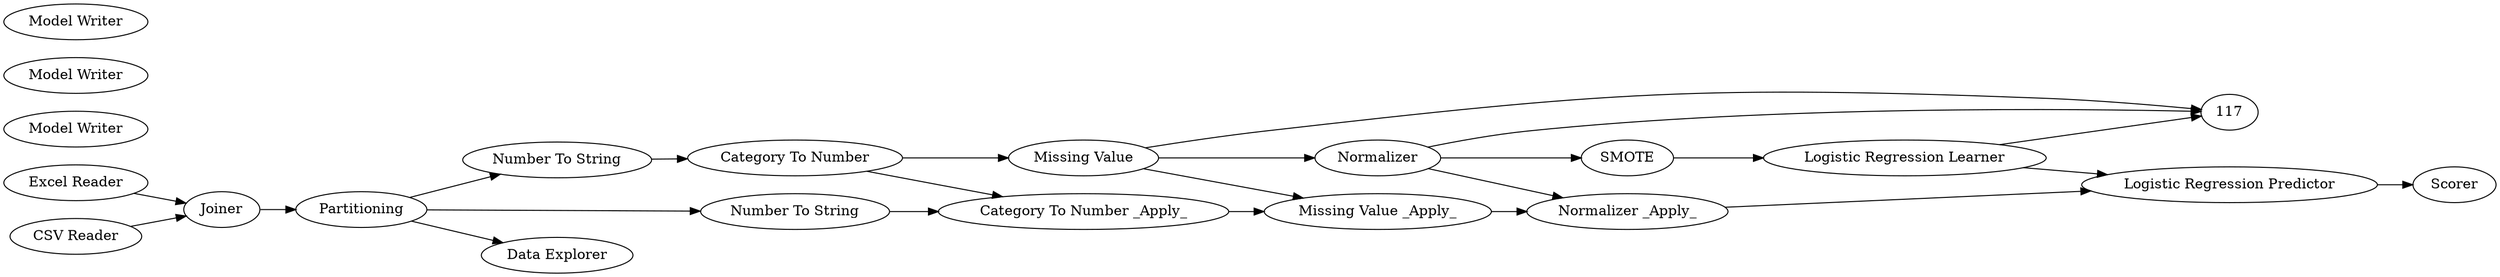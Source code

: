 digraph {
	61 [label=Partitioning]
	95 [label=Joiner]
	100 [label="Number To String"]
	103 [label="Excel Reader"]
	105 [label="CSV Reader"]
	106 [label=Scorer]
	109 [label="Logistic Regression Learner"]
	110 [label="Logistic Regression Predictor"]
	111 [label="Missing Value"]
	112 [label="Missing Value _Apply_"]
	113 [label=Normalizer]
	114 [label="Normalizer _Apply_"]
	108 [label="Model Writer"]
	115 [label="Model Writer"]
	116 [label="Model Writer"]
	118 [label=SMOTE]
	119 [label="Category To Number"]
	120 [label="Category To Number _Apply_"]
	121 [label="Number To String"]
	122 [label="Data Explorer"]
	61 -> 121
	61 -> 122
	61 -> 100
	95 -> 61
	100 -> 119
	103 -> 95
	105 -> 95
	109 -> 110
	109 -> 117
	110 -> 106
	111 -> 117
	111 -> 113
	111 -> 112
	112 -> 114
	113 -> 114
	113 -> 117
	113 -> 118
	114 -> 110
	118 -> 109
	119 -> 120
	119 -> 111
	120 -> 112
	121 -> 120
	rankdir=LR
}
